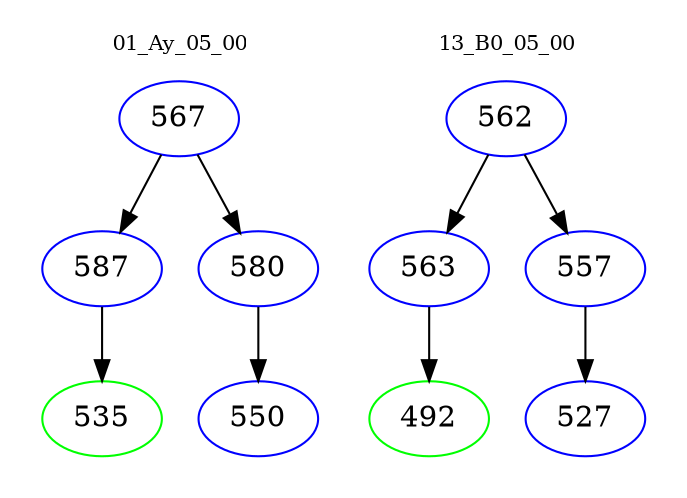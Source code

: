 digraph{
subgraph cluster_0 {
color = white
label = "01_Ay_05_00";
fontsize=10;
T0_567 [label="567", color="blue"]
T0_567 -> T0_587 [color="black"]
T0_587 [label="587", color="blue"]
T0_587 -> T0_535 [color="black"]
T0_535 [label="535", color="green"]
T0_567 -> T0_580 [color="black"]
T0_580 [label="580", color="blue"]
T0_580 -> T0_550 [color="black"]
T0_550 [label="550", color="blue"]
}
subgraph cluster_1 {
color = white
label = "13_B0_05_00";
fontsize=10;
T1_562 [label="562", color="blue"]
T1_562 -> T1_563 [color="black"]
T1_563 [label="563", color="blue"]
T1_563 -> T1_492 [color="black"]
T1_492 [label="492", color="green"]
T1_562 -> T1_557 [color="black"]
T1_557 [label="557", color="blue"]
T1_557 -> T1_527 [color="black"]
T1_527 [label="527", color="blue"]
}
}
